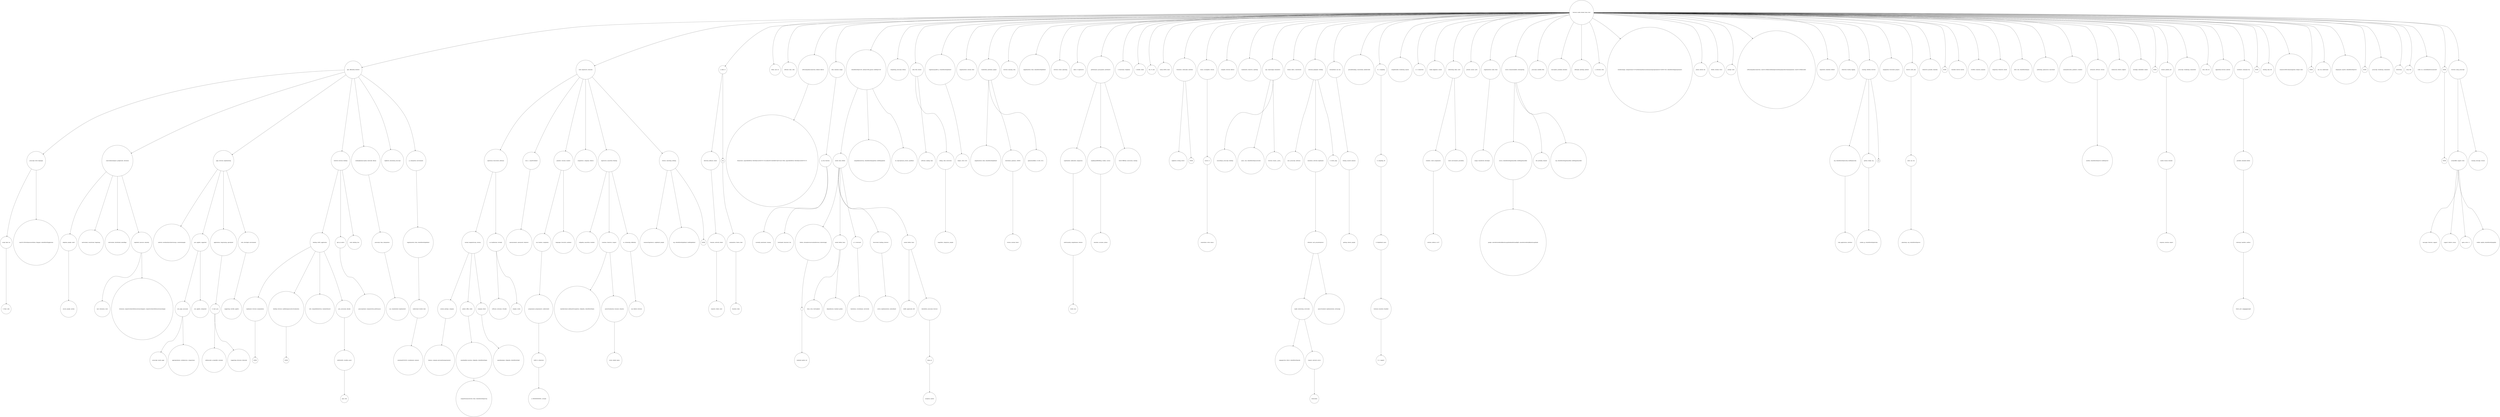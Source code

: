 digraph tree {
2559669[shape=circle, label="0, float, code"]
2559042[shape=circle, label="script, kind, lua"]
2559128[shape=circle, label="com201103truthinessisoutthere, blogspot, relnofollowhttpgbracha"]
2557604[shape=circle, label="javascript, level, language"]
2558195[shape=circle, label="secure, google, system"]
2557768[shape=circle, label="adoption, google, could"]
2557413[shape=circle, label="nativeclient, recalcitrant, beginning"]
2557415[shape=circle, label="nativeclient, distributed, aboutflags"]
2557544[shape=circle, label="nacl, chromium, wont"]
2557517[shape=circle, label="chromium, orgnativeclientreferenceresearchpapers, orgnativeclientreferenceresearchpape"]
2557494[shape=circle, label="exploited, insecure, remotely"]
2557387[shape=circle, label="comsvndatasitepnacl, googlecode, chromium"]
2557619[shape=circle, label="android, oswebmultiarchitecturecpu, counterexample"]
2558711[shape=circle, label="javascript, oracle, page"]
2558407[shape=circle, label="appropriateness, multiprocess, compactness"]
2557561[shape=circle, label="jvm, page, javascript"]
2557503[shape=circle, label="jvm, applets, integrated"]
2557484[shape=circle, label="java, applets, supported"]
2559134[shape=circle, label="milliseconds, acceptable, certainly"]
2558363[shape=circle, label="suggesting, browsers, bytecode"]
2557603[shape=circle, label="0, start, java"]
2557492[shape=circle, label="applications, longrunning, specialized"]
2557567[shape=circle, label="suggesting, terrible, applets"]
2557531[shape=circle, label="web, silverlight, environment"]
2557448[shape=circle, label="apps, browser, implementing"]
2557515[shape=circle, label="NONE"]
2557440[shape=circle, label="implement, browser, manipulation"]
2557380[shape=circle, label="NONE"]
2557341[shape=circle, label="desktop, browser, sandboxingsecurityvirtualization"]
2557510[shape=circle, label="web, compatibilitydriven, standardsbased"]
2561510[shape=circle, label="plan, well"]
2557488[shape=circle, label="&#62&#62, wouldnt, javait"]
2557340[shape=circle, label="java, javascript, already"]
2557260[shape=circle, label="desktop, &#62, application"]
2558644[shape=circle, label="grassisgreener, comparatively, performance"]
2558015[shape=circle, label="qml, qt, native"]
2557634[shape=circle, label="code, desktop, less"]
2557191[shape=circle, label="lowlevel, browser, desktop"]
2583023[shape=circle, label="can, standardized, implemented"]
2557119[shape=circle, label="javascript, than, interpreters"]
2557027[shape=circle, label="comkripkenemscripten, bytecode, library"]
2557348[shape=circle, label="highlevel, absolutely, javascript"]
2556589[shape=circle, label="comitemid2555552, ycombinator, memory"]
2556448[shape=circle, label="understand, booted, dont"]
2556408[shape=circle, label="orgjslinuxtech, html, relnofollowhttpbellard"]
2556290[shape=circle, label="js, interpreter, environment"]
2556260[shape=circle, label="apis, efficiently, lowlevel"]
2555787[shape=circle, label="balance, company, personaltoyexperimental"]
2555553[shape=circle, label="normal, perhaps, company"]
2557250[shape=circle, label="comperformancereview, html, relnofollowhttpnorvig"]
2556334[shape=circle, label="orgwikialbert_einstein, wikipedia, relnofollowhttpen"]
2555707[shape=circle, label="patent, office, clerk"]
2555687[shape=circle, label="orgwikinetgem, wikipedia, relnofollowhttpfr"]
2555541[shape=circle, label="company, which"]
2555522[shape=circle, label="normal, megatechcorp, startup"]
2556295[shape=circle, label="software, awesome, virtually"]
2555703[shape=circle, label="netgem, works"]
2555572[shape=circle, label="no, backburner, virtually"]
2555495[shape=circle, label="egotistical, discovered, arbitrary"]
2556298[shape=circle, label="announcement, announced, whatever"]
2555537[shape=circle, label="ioccc, c, org2001bellard"]
2559859[shape=circle, label="n, 00000000000001, actually"]
2557355[shape=circle, label="&#62, k, otherwise"]
2556570[shape=circle, label="programmer, programmers, understated"]
2556319[shape=circle, label="can, hackers, complexity"]
2556066[shape=circle, label="languages, favourite, academic"]
2555608[shape=circle, label="greatest, versions, hackers"]
2555618[shape=circle, label="competitors, companys, fabrice"]
2556045[shape=circle, label="wikipedia, macarthur, resident"]
2555645[shape=circle, label="orgwikirichard_stallman#recognition, wikipedia, relnofollowhttpen"]
2558289[shape=circle, label="wrote, indeed, qemu"]
2555695[shape=circle, label="paravirtualization, business, binaries"]
2555576[shape=circle, label="creations, deserves, suspect"]
2556344[shape=circle, label="can, believe, browser"]
2556049[shape=circle, label="us, citizenship, definitely"]
2555490[shape=circle, label="impressive, macarthur, floating"]
2556303[shape=circle, label="comsearchqsiteioccc, orgbellard, google"]
2555780[shape=circle, label="org, relnofollowhttpbellard, hrefhttpbellard"]
2555833[shape=circle, label="NONE"]
2555762[shape=circle, label="returns, searching, nothing"]
2555474[shape=circle, label="used, impressive, emission"]
2558028[shape=circle, label="requests, telnet, start"]
2555766[shape=circle, label="binaries, network, telnet"]
2555509[shape=circle, label="directory, adduser, create"]
2569523[shape=circle, label="busybox, looks"]
2556413[shape=circle, label="minimalistic, theres, dont"]
2556176[shape=circle, label="vim"]
2555496[shape=circle, label="n, hello, #"]
2555587[shape=circle, label="forkn, cant, sh"]
2556090[shape=circle, label="software, time, code"]
2555628[shape=circle, label="freearchive, orgo55dfc9935a719fc36ab1d16567972732c2db1fd7d7e3826fd73ee07e4c3c7d0b, orgo55dfc9935a719fc36ab1d1656797273"]
2555605[shape=circle, label="softwarequalityconnection, bellard, fabrice"]
2558384[shape=circle, label="currently, mentioned, running"]
2557125[shape=circle, label="bootloader, linuxstart, bin"]
2555552[shape=circle, label="ya, bin, function"]
2555529[shape=circle, label="disk, someone, image"]
2556729[shape=circle, label="rendered, gecko, xul"]
2556347[shape=circle, label=""]
2555861[shape=circle, label="firefox, chromebrowsercontentbrowser, interestingly"]
2555837[shape=circle, label="linux, even, shortsighted"]
2556974[shape=circle, label="dependencies, backend, geckos"]
2555828[shape=circle, label="inside, firefox, linux"]
2556721[shape=circle, label="limitations, crossdomain, serverside"]
2555692[shape=circle, label="n, 0, overruns0"]
2556970[shape=circle, label="server, implementation, unburdened"]
2556440[shape=circle, label="discovered, building, however"]
2556453[shape=circle, label="reddit, appreciate, left"]
2556399[shape=circle, label="inception, matter"]
2555712[shape=circle, label="dawg, yo"]
2555640[shape=circle, label="kernelsbut, javascript, browser"]
2555600[shape=circle, label="inside, firefox, linux"]
2555596[shape=circle, label="inside, linux, firefox"]
2557037[shape=circle, label="compaddymulrxvtjs, relnofollowhttpsgithub, hrefhttpsgithub"]
2555824[shape=circle, label="sh, orgscriptsansi_colours, pixelbeat"]
2555536[shape=circle, label="relnofollowhttpvt100, netemuvt500_parser, hrefhttpvt100"]
2555797[shape=circle, label="templating, javascript, library"]
2561230[shape=circle, label="software, making, time"]
2561515[shape=circle, label="regardless, ubiquitous, people"]
2561216[shape=circle, label="selling, code, restriction"]
2561097[shape=circle, label="code, free, license"]
2557483[shape=circle, label="begins, strict, love"]
2556652[shape=circle, label="orgjslinuxcpux86, js, relnofollowhttpbellard"]
2555887[shape=circle, label="orgjslinuxtech, chrome, html"]
2555441[shape=circle, label="orgjslinuxtech, html, relnofollowhttpbellard"]
2557426[shape=circle, label="version, instead, latest"]
2555588[shape=circle, label="showslinux, gnulinux, 190830"]
2555447[shape=circle, label="agolastmodified, 211450, 2011"]
2555351[shape=circle, label="hackerdom, perelman, grigori"]
2555391[shape=circle, label="browser, amazing, seen"]
2555535[shape=circle, label="orgjslinuxtech, html, relnofollowhttpbellard"]
2556683[shape=circle, label="browser, create, operating"]
2555485[shape=circle, label="hello, #, impressive"]
2555851[shape=circle, label="works, escx"]
2555467[shape=circle, label="unfortunately, completeness, feature"]
2555461[shape=circle, label="superhacker, unfinished, comparison"]
2555711[shape=circle, label="emulates, assumes, jslinux"]
2555528[shape=circle, label="orgddjmay98f00fbug, rcollins, curious"]
2556706[shape=circle, label="0xc8c70ff0that, instruction, runlong"]
2555454[shape=circle, label="performance, proccpuinfo, yes#hah20"]
2556574[shape=circle, label="0, functional, 23nplenty"]
2557538[shape=circle, label="f, double, readn"]
2556248[shape=circle, label="0m, #, outn"]
2556195[shape=circle, label="easily, &#62i, hack"]
2555598[shape=circle, label="highlevel, writing, driver"]
2559090[shape=circle, label="NONE"]
2555560[shape=circle, label="volunteers, websocket, interface"]
2555988[shape=circle, label="somewhere, write, emacs"]
2555763[shape=circle, label="course, vi"]
2555737[shape=circle, label="emacs, incomplete, version"]
2556001[shape=circle, label="compiles, browser, fabrice"]
2555548[shape=circle, label="hackernews, deserves, anything"]
2555630[shape=circle, label="sourceforge, javascript, desktop"]
2555782[shape=circle, label="years, com, relnofollowhttpsusestudio"]
2556981[shape=circle, label="browser, reason, _much_"]
2555565[shape=circle, label="ago, surprisingly, remembers"]
2557051[shape=circle, label="donate, fabris, contribution"]
2555456[shape=circle, label="cant, javascript, arbitrary"]
2555835[shape=circle, label="orgpagevirtio, libvirt, relnofollowhttpwiki"]
2557936[shape=circle, label="websockets"]
2555604[shape=circle, label="request, network, server"]
2555514[shape=circle, label="might, interesting, serverside"]
2558334[shape=circle, label="paravirtualized, implementation, advantage"]
2555478[shape=circle, label="ethernet, card, pciusbwhatever"]
2555455[shape=circle, label="emulation, network, implement"]
2555701[shape=circle, label="0, works, ping"]
2555442[shape=circle, label="seriously, pingwget, working"]
2558606[shape=circle, label="getting, ubuntu, google"]
2558518[shape=circle, label="freeing, unused, memory"]
2556050[shape=circle, label="chromebook, can, buy"]
2555484[shape=circle, label="groundbreaking, consistently, unbelievable"]
2557770[shape=circle, label="6, 2, support"]
2557741[shape=circle, label="technical, emulator, disabled"]
2556146[shape=circle, label="6, httpbellard, more"]
2556038[shape=circle, label="6, compiling, 38"]
2555802[shape=circle, label="6, 2, compiling"]
2556110[shape=circle, label="compilerender, wondering, anyone"]
2557766[shape=circle, label="n, 0, connection"]
2559095[shape=circle, label="really, happiness, insane"]
2558344[shape=circle, label="solution, inferior, cs107"]
2556369[shape=circle, label="students, could, assignments"]
2557408[shape=circle, label="could, environment, possibility"]
2556030[shape=circle, label="interesting, ideas, used"]
2555470[shape=circle, label="present, mount, sysfs"]
2555917[shape=circle, label="image, transferred, developer"]
2555607[shape=circle, label="orgjslinuxtech, loads, html"]
2559153[shape=circle, label="google, comwebstoredetailkkioiolcacgoihiiekambdciinadbpfk, comwebstoredetailkkioiolcacgoihiiek"]
2555646[shape=circle, label="source, relnofollowhttpjsbeautifier, hrefhttpjsbeautifier"]
2556017[shape=circle, label="dev, probably, channel"]
2555644[shape=circle, label="org, relnofollowhttpjsbeautifier, hrefhttpjsbeautifier"]
2555557[shape=circle, label="source, humanreadable, aweinspiring"]
2556139[shape=circle, label="javascript, minified, files"]
2555896[shape=circle, label="emscripten, probably, emulates"]
2555493[shape=circle, label="although, anything, android"]
2556065[shape=circle, label="n, awesome, echo"]
2559083[shape=circle, label="stackexchange, comquestions47197arethereanyfamousonemanarmyprogrammers47240#47240, relnofollowhttpprogrammers"]
2559625[shape=circle, label="jslinux, kernel, bin"]
2555675[shape=circle, label="firefox, chrome, twice"]
2555784[shape=circle, label="prompt, until"]
2559385[shape=circle, label="softwarequalityconnection, com201103fabricebellardportraitofasuperproductiveprogrammer, com201103fabricebel"]
2556008[shape=circle, label="registered, scheduler, default"]
2556251[shape=circle, label="otherwise, facility, logging"]
2556093[shape=circle, label="ruby, applications, interface"]
2555818[shape=circle, label="org, relnofollowhttptryruby, hrefhttptryruby"]
2555911[shape=circle, label="yukoba, jp, relnofollowhttphotruby"]
2555893[shape=circle, label="python, skulpt, org"]
2555859[shape=circle, label="no"]
2555775[shape=circle, label="starting, whether, browser"]
2555748[shape=circle, label="imagination, frustrated, projects"]
2556525[shape=circle, label="phantomjs, org, relnofollowhttpwww"]
2556053[shape=circle, label="node, can, run"]
2555584[shape=circle, label="thisevil, node, grin"]
2555653[shape=circle, label="webserver, possible, remotely"]
2556437[shape=circle, label="NONE"]
2555494[shape=circle, label="hereedit, forever, havent"]
2558728[shape=circle, label="overflow, someone, program"]
2557630[shape=circle, label="temporary, whenever, install"]
2557118[shape=circle, label="xkcd, com, relnofollowhttpuni"]
2560049[shape=circle, label="publishing, opensource, massemail"]
2555863[shape=circle, label="commandsusrbin, goodiesvi, students"]
2556316[shape=circle, label="naclbox, relnofollowhttpwww, hrefhttpwww"]
2556277[shape=circle, label="advanced, software, version"]
2559376[shape=circle, label="submission, believe, highest"]
2555570[shape=circle, label="nostalgia, embedded, similar"]
2555995[shape=circle, label="NONE"]
2557886[shape=circle, label="response, emotion, expect"]
2557527[shape=circle, label="earlier, license, decided"]
2557132[shape=circle, label="license, publish, job"]
2558913[shape=circle, label="javascript, wondering, commodore"]
2557100[shape=circle, label="outn, well, rm"]
2557995[shape=circle, label="apparently, browser, android"]
2558371[shape=circle, label="which, port, arggggggnmight"]
2556624[shape=circle, label="interrupt, handlers, endless"]
2556374[shape=circle, label="portable, intended, firefox"]
2555827[shape=circle, label="usereboot, command, fun"]
2555512[shape=circle, label="NONE"]
2556451[shape=circle, label="booting, alias, llls"]
2559224[shape=circle, label="comnews200812linuxonapotato, bbspot, html"]
2559388[shape=circle, label="NONE"]
2560852[shape=circle, label="can, run, understand"]
2559831[shape=circle, label="kingsquare, nljsc64, relnofollowhttpwww"]
2559401[shape=circle, label="NONE"]
2558914[shape=circle, label="javascript, wondering, commodore"]
2555424[shape=circle, label="interesting"]
2555451[shape=circle, label="crazy, shit"]
2555439[shape=circle, label="could, css, courierfixedswisssansserif"]
2555561[shape=circle, label="NONE"]
2555520[shape=circle, label="NONE"]
2556591[shape=circle, label="messages, features, support"]
2555929[shape=circle, label="support, believe, arrays"]
2556156[shape=circle, label="opera, error, 11"]
2558750[shape=circle, label="webkit, nightly, relnofollowhttpnightly"]
2555593[shape=circle, label="arraybuffer, support, does"]
2556932[shape=circle, label="running, message, version"]
2555582[shape=circle, label="browser, using, javascript"]
2555349[shape=circle, label="browser, inside, kernel, linux, boot"]
2559042->2559669
2557604->2559042
2557604->2559128
2556260->2557604
2557768->2558195
2557387->2557768
2557387->2557413
2557387->2557415
2557494->2557544
2557494->2557517
2557387->2557494
2556260->2557387
2557448->2557619
2557561->2558711
2557561->2558407
2557484->2557561
2557484->2557503
2557448->2557484
2557603->2559134
2557603->2558363
2557492->2557603
2557448->2557492
2557531->2557567
2557448->2557531
2556260->2557448
2557440->2557515
2557260->2557440
2557341->2557380
2557260->2557341
2557260->2557510
2557488->2561510
2557340->2557488
2557260->2557340
2557191->2557260
2558015->2558644
2557191->2558015
2557191->2557634
2556260->2557191
2557119->2583023
2557027->2557119
2556260->2557027
2556260->2557348
2556448->2556589
2556408->2556448
2556290->2556408
2556260->2556290
2555349->2556260
2555553->2555787
2555522->2555553
2556334->2557250
2555707->2556334
2555522->2555707
2555541->2555687
2555522->2555541
2555495->2555522
2555572->2556295
2555572->2555703
2555495->2555572
2555474->2555495
2555537->2556298
2555474->2555537
2557355->2559859
2556570->2557355
2556319->2556570
2555608->2556319
2555608->2556066
2555474->2555608
2555474->2555618
2555490->2556045
2555576->2555645
2555695->2558289
2555576->2555695
2555490->2555576
2556049->2556344
2555490->2556049
2555474->2555490
2555762->2556303
2555762->2555780
2555762->2555833
2555474->2555762
2555349->2555474
2555766->2558028
2555509->2555766
2555496->2555509
2556413->2569523
2556176->2556413
2555496->2556176
2555349->2555496
2555349->2555587
2555349->2556090
2555605->2555628
2555349->2555605
2555552->2558384
2555552->2557125
2555529->2555552
2555349->2555529
2556347->2556729
2555861->2556347
2555596->2555861
2555828->2555837
2555828->2556974
2555596->2555828
2555692->2556721
2555596->2555692
2556440->2556970
2555596->2556440
2555600->2556453
2555712->2556399
2555640->2555712
2555600->2555640
2555596->2555600
2555536->2555596
2555536->2557037
2555536->2555824
2555349->2555536
2555349->2555797
2561097->2561230
2561216->2561515
2561097->2561216
2555349->2561097
2556652->2557483
2555349->2556652
2555349->2555887
2555351->2555441
2555588->2557426
2555351->2555588
2555351->2555447
2555349->2555351
2555349->2555391
2555349->2555535
2555349->2556683
2555349->2555485
2555467->2555851
2555461->2555467
2555454->2555461
2555528->2555711
2555454->2555528
2555454->2556706
2555349->2555454
2555349->2556574
2555349->2557538
2555349->2556248
2555349->2556195
2555560->2555598
2555560->2559090
2555349->2555560
2555763->2555988
2555737->2555763
2555349->2555737
2555349->2556001
2555349->2555548
2555565->2555630
2555565->2555782
2555565->2556981
2555349->2555565
2555349->2557051
2555442->2555456
2555514->2555835
2555604->2557936
2555514->2555604
2555478->2555514
2555478->2558334
2555455->2555478
2555442->2555455
2555442->2555701
2555349->2555442
2558518->2558606
2556050->2558518
2555349->2556050
2555349->2555484
2557741->2557770
2556146->2557741
2556038->2556146
2555802->2556038
2555349->2555802
2555349->2556110
2555349->2557766
2555349->2559095
2556369->2558344
2556030->2556369
2556030->2557408
2555349->2556030
2555349->2555470
2555607->2555917
2555349->2555607
2555646->2559153
2555557->2555646
2555557->2556017
2555557->2555644
2555349->2555557
2555349->2556139
2555349->2555896
2555349->2555493
2555349->2556065
2555349->2559083
2555349->2559625
2555349->2555675
2555349->2555784
2555349->2559385
2555349->2556008
2555349->2556251
2555818->2556093
2555775->2555818
2555893->2555911
2555775->2555893
2555775->2555859
2555349->2555775
2555349->2555748
2556053->2556525
2555584->2556053
2555349->2555584
2555349->2555653
2555349->2556437
2555349->2555494
2555349->2558728
2555349->2557630
2555349->2557118
2555349->2560049
2555349->2555863
2556277->2556316
2555349->2556277
2555349->2559376
2555349->2555570
2555349->2555995
2557527->2557886
2557132->2557527
2555349->2557132
2555349->2558913
2555349->2557100
2555349->2557995
2556624->2558371
2556374->2556624
2555827->2556374
2555349->2555827
2555349->2555512
2555349->2556451
2555349->2559224
2555349->2559388
2555349->2560852
2555349->2559831
2555349->2559401
2555349->2558914
2555349->2555424
2555349->2555451
2555349->2555439
2555520->2555561
2555349->2555520
2555593->2556591
2555593->2555929
2555593->2556156
2555593->2558750
2555582->2555593
2555582->2556932
2555349->2555582
}